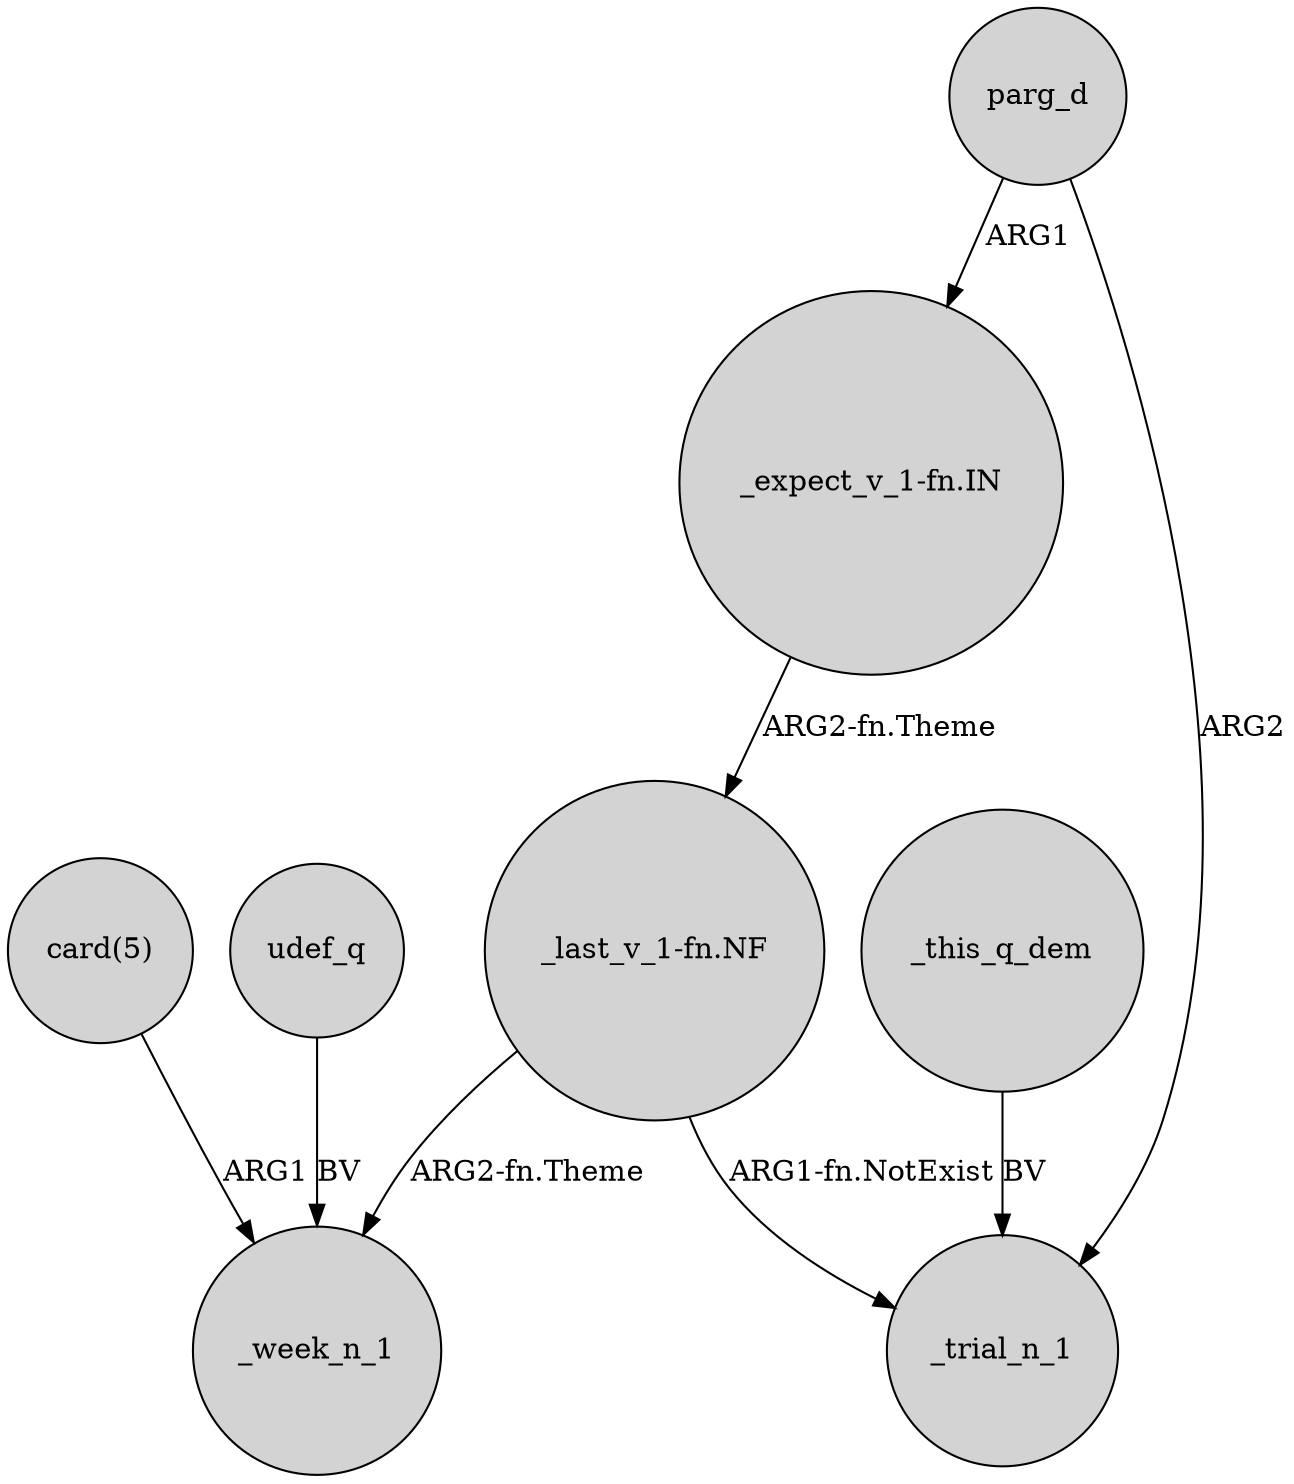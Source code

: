 digraph {
	node [shape=circle style=filled]
	_this_q_dem -> _trial_n_1 [label=BV]
	"_last_v_1-fn.NF" -> _week_n_1 [label="ARG2-fn.Theme"]
	"card(5)" -> _week_n_1 [label=ARG1]
	udef_q -> _week_n_1 [label=BV]
	parg_d -> "_expect_v_1-fn.IN" [label=ARG1]
	parg_d -> _trial_n_1 [label=ARG2]
	"_expect_v_1-fn.IN" -> "_last_v_1-fn.NF" [label="ARG2-fn.Theme"]
	"_last_v_1-fn.NF" -> _trial_n_1 [label="ARG1-fn.NotExist"]
}
